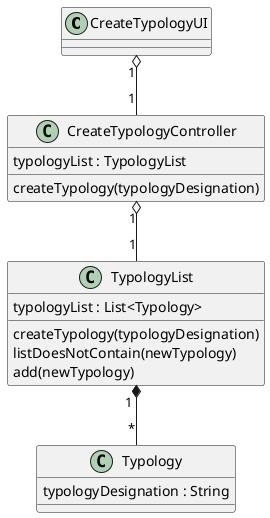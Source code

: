 @startuml

class CreateTypologyUI {
}

class CreateTypologyController {
typologyList : TypologyList
createTypology(typologyDesignation)
}


class TypologyList {
typologyList : List<Typology>
createTypology(typologyDesignation)
listDoesNotContain(newTypology)
add(newTypology)
}

class Typology {
typologyDesignation : String
}

CreateTypologyUI "1" o-- "1" CreateTypologyController
CreateTypologyController "1" o-- "1" TypologyList
TypologyList "1 " *-- "    *" Typology

@enduml